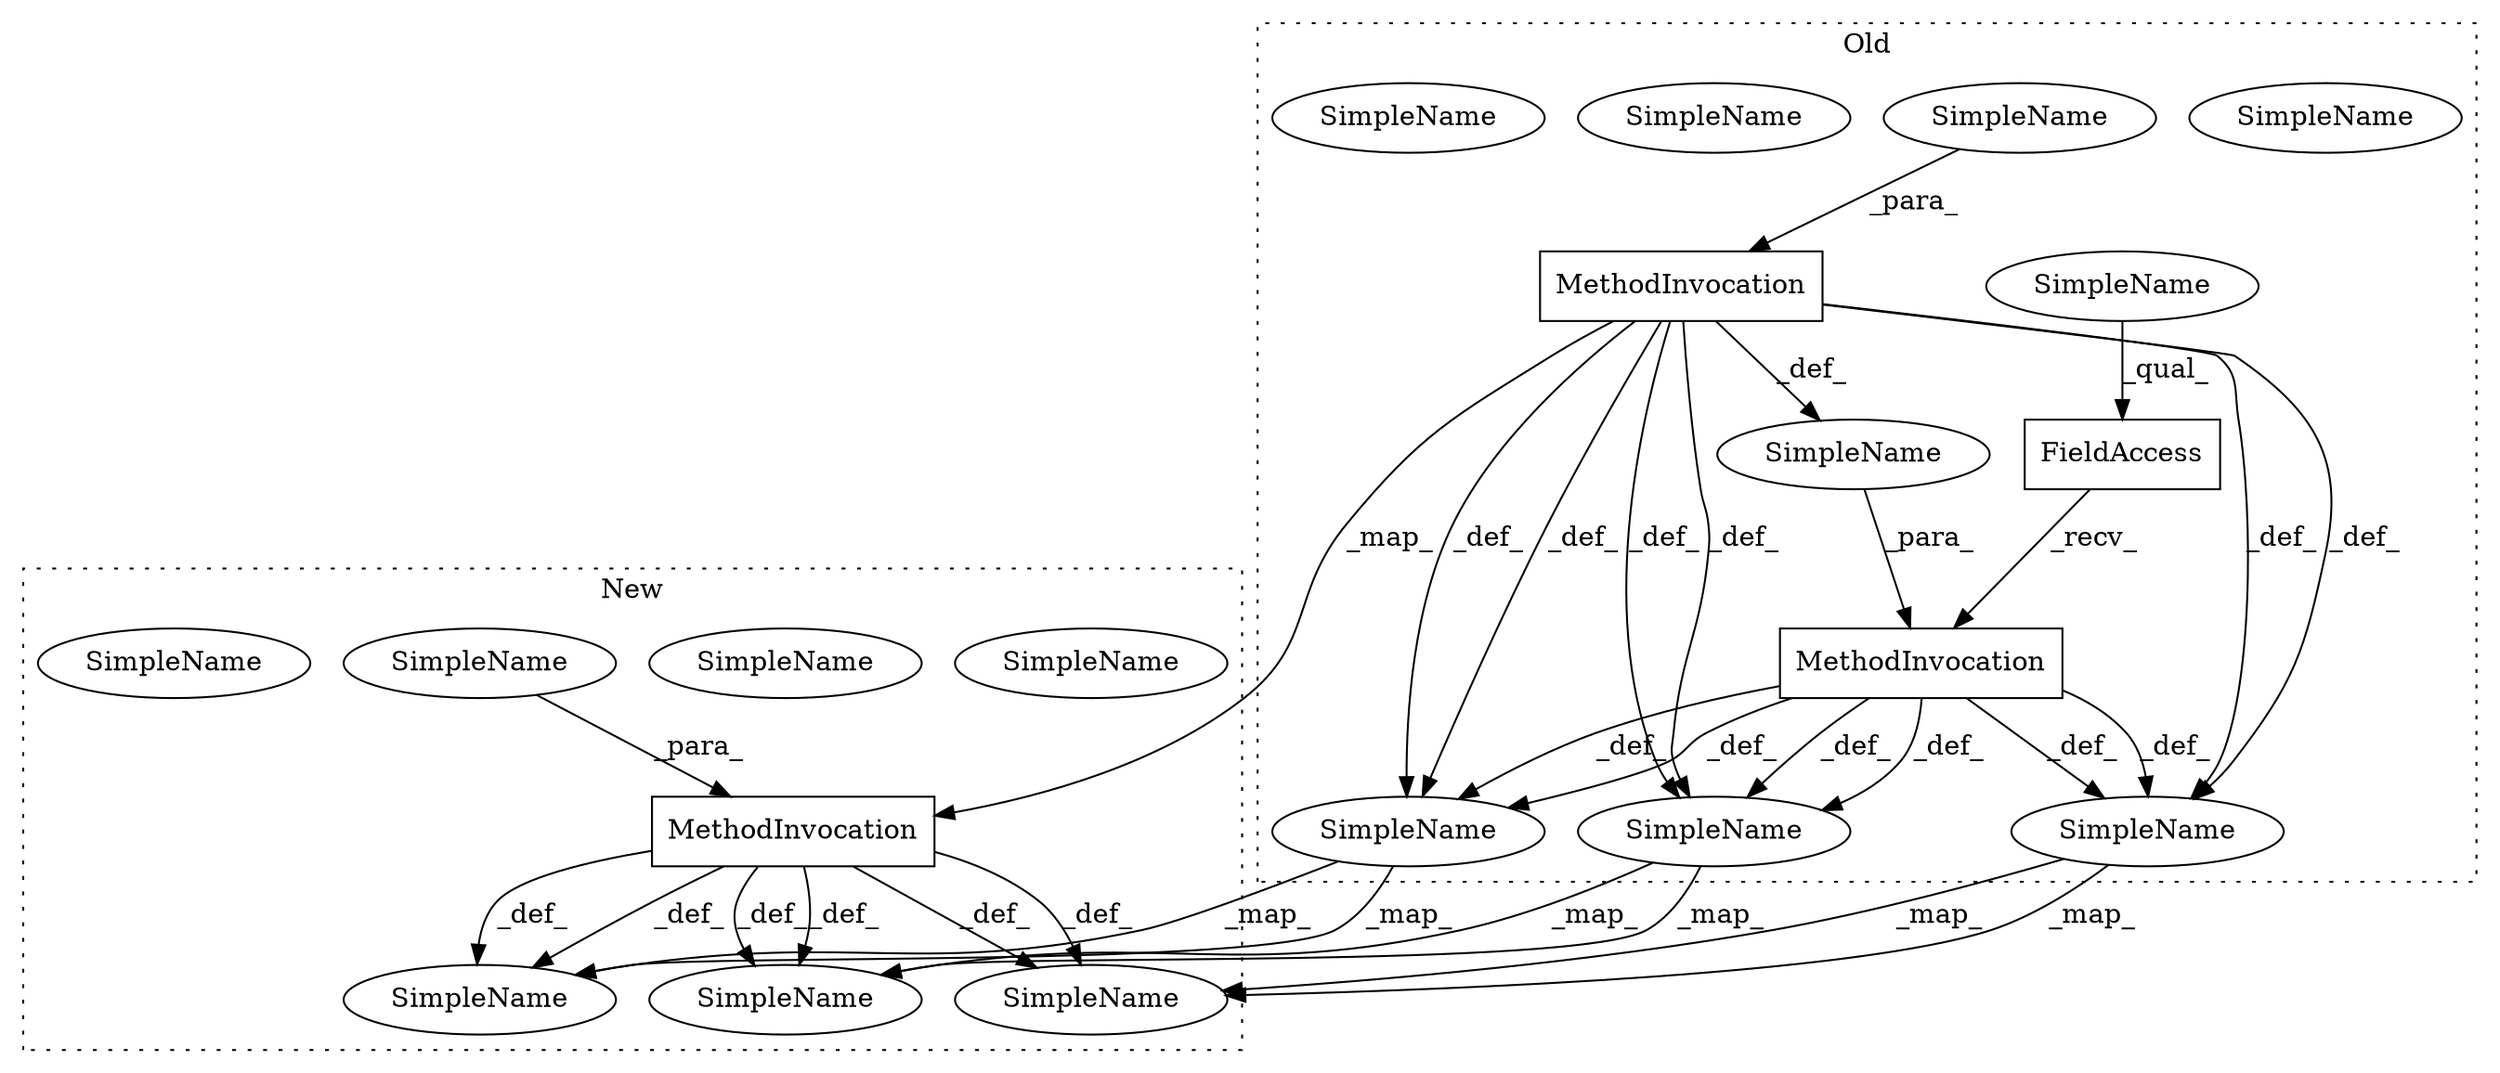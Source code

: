 digraph G {
subgraph cluster0 {
1 [label="FieldAccess" a="22" s="9406" l="14" shape="box"];
2 [label="MethodInvocation" a="32" s="9436,9481" l="11,2" shape="box"];
3 [label="MethodInvocation" a="32" s="9421,9497" l="9,1" shape="box"];
5 [label="SimpleName" a="42" s="9401" l="4" shape="ellipse"];
7 [label="SimpleName" a="42" s="10579" l="4" shape="ellipse"];
11 [label="SimpleName" a="42" s="9401" l="4" shape="ellipse"];
14 [label="SimpleName" a="42" s="" l="" shape="ellipse"];
15 [label="SimpleName" a="42" s="12508" l="4" shape="ellipse"];
16 [label="SimpleName" a="42" s="12508" l="4" shape="ellipse"];
17 [label="SimpleName" a="42" s="10579" l="4" shape="ellipse"];
19 [label="SimpleName" a="42" s="" l="" shape="ellipse"];
20 [label="SimpleName" a="42" s="9406" l="5" shape="ellipse"];
label = "Old";
style="dotted";
}
subgraph cluster1 {
4 [label="MethodInvocation" a="32" s="9323,9378" l="11,1" shape="box"];
6 [label="SimpleName" a="42" s="10488" l="4" shape="ellipse"];
8 [label="SimpleName" a="42" s="10488" l="4" shape="ellipse"];
9 [label="SimpleName" a="42" s="9312" l="4" shape="ellipse"];
10 [label="SimpleName" a="42" s="" l="" shape="ellipse"];
12 [label="SimpleName" a="42" s="9312" l="4" shape="ellipse"];
13 [label="SimpleName" a="42" s="12387" l="4" shape="ellipse"];
18 [label="SimpleName" a="42" s="12387" l="4" shape="ellipse"];
label = "New";
style="dotted";
}
1 -> 3 [label="_recv_"];
2 -> 5 [label="_def_"];
2 -> 5 [label="_def_"];
2 -> 19 [label="_def_"];
2 -> 4 [label="_map_"];
2 -> 7 [label="_def_"];
2 -> 7 [label="_def_"];
2 -> 16 [label="_def_"];
2 -> 16 [label="_def_"];
3 -> 5 [label="_def_"];
3 -> 7 [label="_def_"];
3 -> 16 [label="_def_"];
3 -> 5 [label="_def_"];
3 -> 7 [label="_def_"];
3 -> 16 [label="_def_"];
4 -> 8 [label="_def_"];
4 -> 13 [label="_def_"];
4 -> 13 [label="_def_"];
4 -> 12 [label="_def_"];
4 -> 8 [label="_def_"];
4 -> 12 [label="_def_"];
5 -> 12 [label="_map_"];
5 -> 12 [label="_map_"];
7 -> 8 [label="_map_"];
7 -> 8 [label="_map_"];
10 -> 4 [label="_para_"];
14 -> 2 [label="_para_"];
16 -> 13 [label="_map_"];
16 -> 13 [label="_map_"];
19 -> 3 [label="_para_"];
20 -> 1 [label="_qual_"];
}